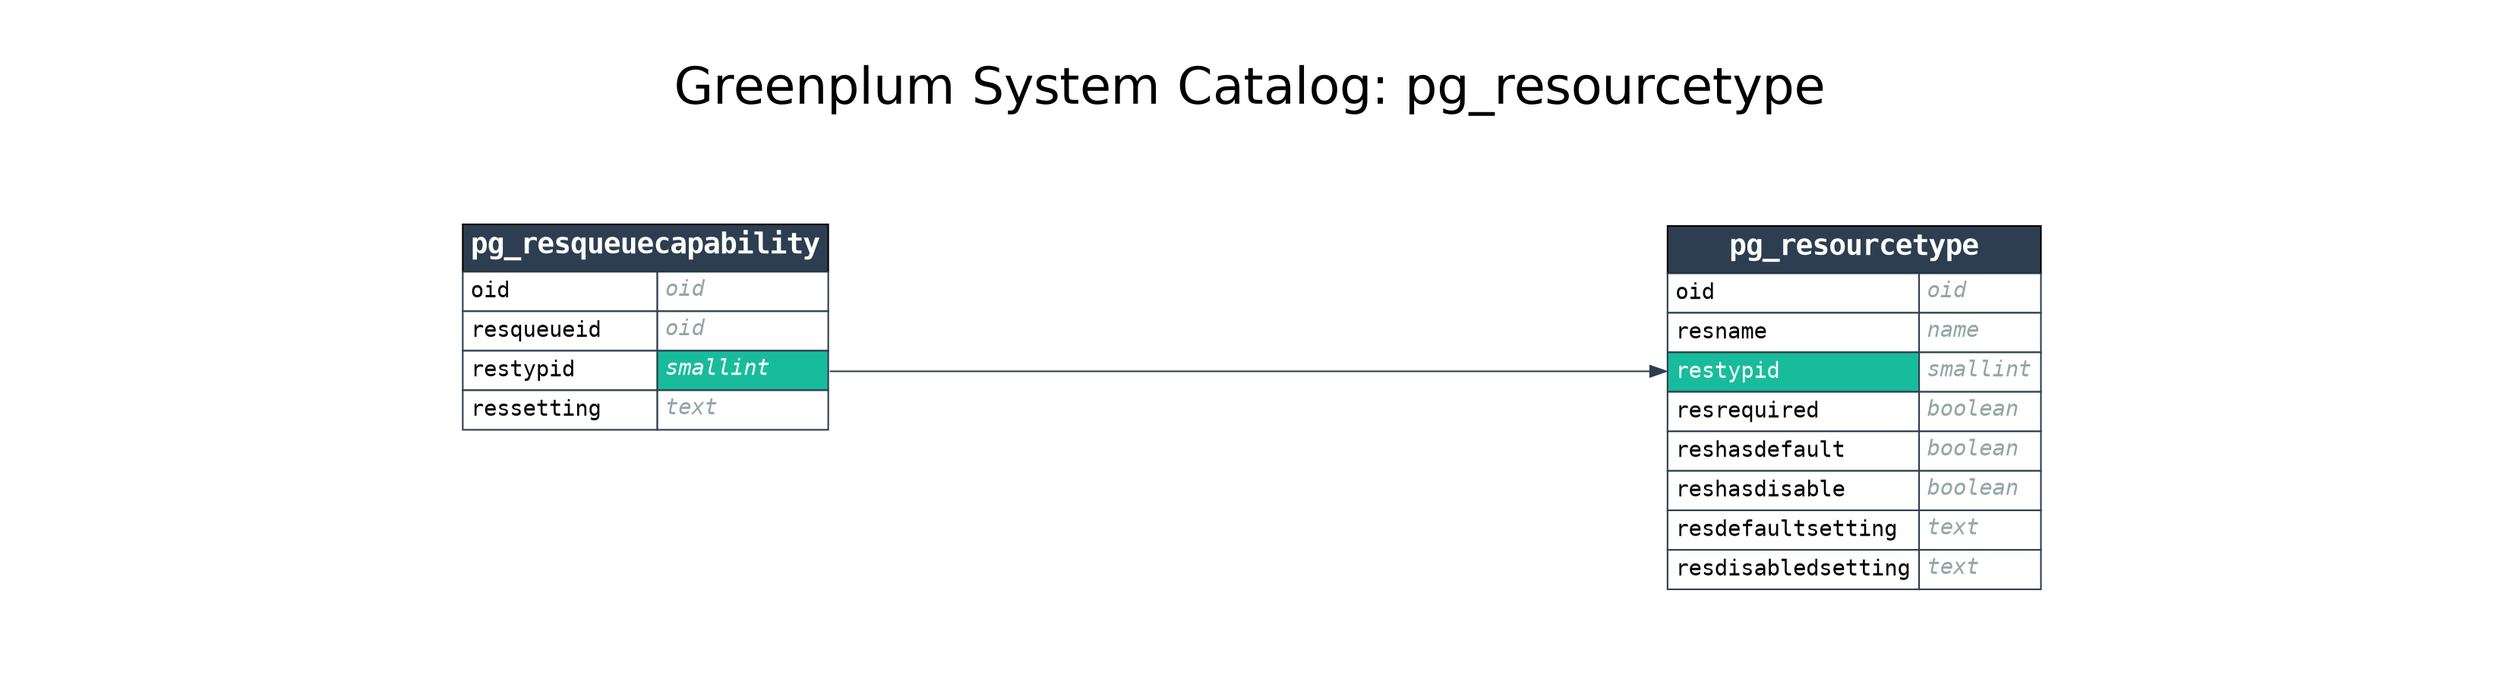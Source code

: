 digraph GPDB {

    label="Greenplum System Catalog: pg_resourcetype";
    labelloc="t";
    fontname="Helvetica"
    fontsize=32
    

    pad=0.5;
    nodesep=0.5;
    ranksep=0.5;
    rankdir=LR;
    node [shape = "plaintext"];

    
    subgraph cluster_from {
        rankdir=TB
        style=invis;

        
            pg_resqueuecapability [label = <<FONT FACE="monospace"><TABLE BORDER="0" CELLBORDER="1" CELLSPACING="0" CELLPADDING="4">
<TR><TD BGCOLOR="#2c3e50" ALIGN="CENTER" COLSPAN="2"><FONT COLOR="#FFFFFF" POINT-SIZE="18"><B>pg_resqueuecapability</B></FONT></TD></TR>

<TR>
<TD COLOR="#2c3e50" BGCOLOR="#FFFFFF" ALIGN="LEFT" PORT="oid_in"><FONT COLOR="#000000">oid</FONT></TD>
<TD COLOR="#2c3e50" BGCOLOR="#FFFFFF" ALIGN="LEFT" PORT="oid_out"><FONT COLOR="#95a5a6"><I>oid</I></FONT></TD>
</TR>

<TR>
<TD COLOR="#2c3e50" BGCOLOR="#FFFFFF" ALIGN="LEFT" PORT="resqueueid_in"><FONT COLOR="#000000">resqueueid</FONT></TD>
<TD COLOR="#2c3e50" BGCOLOR="#FFFFFF" ALIGN="LEFT" PORT="resqueueid_out"><FONT COLOR="#95a5a6"><I>oid</I></FONT></TD>
</TR>

<TR>
<TD COLOR="#2c3e50" BGCOLOR="#FFFFFF" ALIGN="LEFT" PORT="restypid_in"><FONT COLOR="#000000">restypid</FONT></TD>
<TD COLOR="#2c3e50" BGCOLOR="#18bc9c" ALIGN="LEFT" PORT="restypid_out"><FONT COLOR="#FFFFFF"><I>smallint</I></FONT></TD>
</TR>

<TR>
<TD COLOR="#2c3e50" BGCOLOR="#FFFFFF" ALIGN="LEFT" PORT="ressetting_in"><FONT COLOR="#000000">ressetting</FONT></TD>
<TD COLOR="#2c3e50" BGCOLOR="#FFFFFF" ALIGN="LEFT" PORT="ressetting_out"><FONT COLOR="#95a5a6"><I>text</I></FONT></TD>
</TR>

</TABLE></FONT>> name = "pg_resqueuecapability" URL = "pg_resqueuecapability.svg"];
        
    }
    
    subgraph cluster_selected {
        rankdir=TB
        style=invis;

        
            pg_resourcetype [label = <<FONT FACE="monospace"><TABLE BORDER="0" CELLBORDER="1" CELLSPACING="0" CELLPADDING="4">
<TR><TD BGCOLOR="#2c3e50" ALIGN="CENTER" COLSPAN="2"><FONT COLOR="#FFFFFF" POINT-SIZE="18"><B>pg_resourcetype</B></FONT></TD></TR>

<TR>
<TD COLOR="#2c3e50" BGCOLOR="#FFFFFF" ALIGN="LEFT" PORT="oid_in"><FONT COLOR="#000000">oid</FONT></TD>
<TD COLOR="#2c3e50" BGCOLOR="#FFFFFF" ALIGN="LEFT" PORT="oid_out"><FONT COLOR="#95a5a6"><I>oid</I></FONT></TD>
</TR>

<TR>
<TD COLOR="#2c3e50" BGCOLOR="#FFFFFF" ALIGN="LEFT" PORT="resname_in"><FONT COLOR="#000000">resname</FONT></TD>
<TD COLOR="#2c3e50" BGCOLOR="#FFFFFF" ALIGN="LEFT" PORT="resname_out"><FONT COLOR="#95a5a6"><I>name</I></FONT></TD>
</TR>

<TR>
<TD COLOR="#2c3e50" BGCOLOR="#18bc9c" ALIGN="LEFT" PORT="restypid_in"><FONT COLOR="#FFFFFF">restypid</FONT></TD>
<TD COLOR="#2c3e50" BGCOLOR="#FFFFFF" ALIGN="LEFT" PORT="restypid_out"><FONT COLOR="#95a5a6"><I>smallint</I></FONT></TD>
</TR>

<TR>
<TD COLOR="#2c3e50" BGCOLOR="#FFFFFF" ALIGN="LEFT" PORT="resrequired_in"><FONT COLOR="#000000">resrequired</FONT></TD>
<TD COLOR="#2c3e50" BGCOLOR="#FFFFFF" ALIGN="LEFT" PORT="resrequired_out"><FONT COLOR="#95a5a6"><I>boolean</I></FONT></TD>
</TR>

<TR>
<TD COLOR="#2c3e50" BGCOLOR="#FFFFFF" ALIGN="LEFT" PORT="reshasdefault_in"><FONT COLOR="#000000">reshasdefault</FONT></TD>
<TD COLOR="#2c3e50" BGCOLOR="#FFFFFF" ALIGN="LEFT" PORT="reshasdefault_out"><FONT COLOR="#95a5a6"><I>boolean</I></FONT></TD>
</TR>

<TR>
<TD COLOR="#2c3e50" BGCOLOR="#FFFFFF" ALIGN="LEFT" PORT="reshasdisable_in"><FONT COLOR="#000000">reshasdisable</FONT></TD>
<TD COLOR="#2c3e50" BGCOLOR="#FFFFFF" ALIGN="LEFT" PORT="reshasdisable_out"><FONT COLOR="#95a5a6"><I>boolean</I></FONT></TD>
</TR>

<TR>
<TD COLOR="#2c3e50" BGCOLOR="#FFFFFF" ALIGN="LEFT" PORT="resdefaultsetting_in"><FONT COLOR="#000000">resdefaultsetting</FONT></TD>
<TD COLOR="#2c3e50" BGCOLOR="#FFFFFF" ALIGN="LEFT" PORT="resdefaultsetting_out"><FONT COLOR="#95a5a6"><I>text</I></FONT></TD>
</TR>

<TR>
<TD COLOR="#2c3e50" BGCOLOR="#FFFFFF" ALIGN="LEFT" PORT="resdisabledsetting_in"><FONT COLOR="#000000">resdisabledsetting</FONT></TD>
<TD COLOR="#2c3e50" BGCOLOR="#FFFFFF" ALIGN="LEFT" PORT="resdisabledsetting_out"><FONT COLOR="#95a5a6"><I>text</I></FONT></TD>
</TR>

</TABLE></FONT>> name = "pg_resourcetype" URL = "pg_resourcetype.svg"];
        
    }
    
    subgraph cluster_to {
        rankdir=TB
        style=invis;

        
    }
    

    
        pg_resqueuecapability:restypid_out -> pg_resourcetype:restypid_in [penwidth = 1 color = "#2c3e50"];
    

}